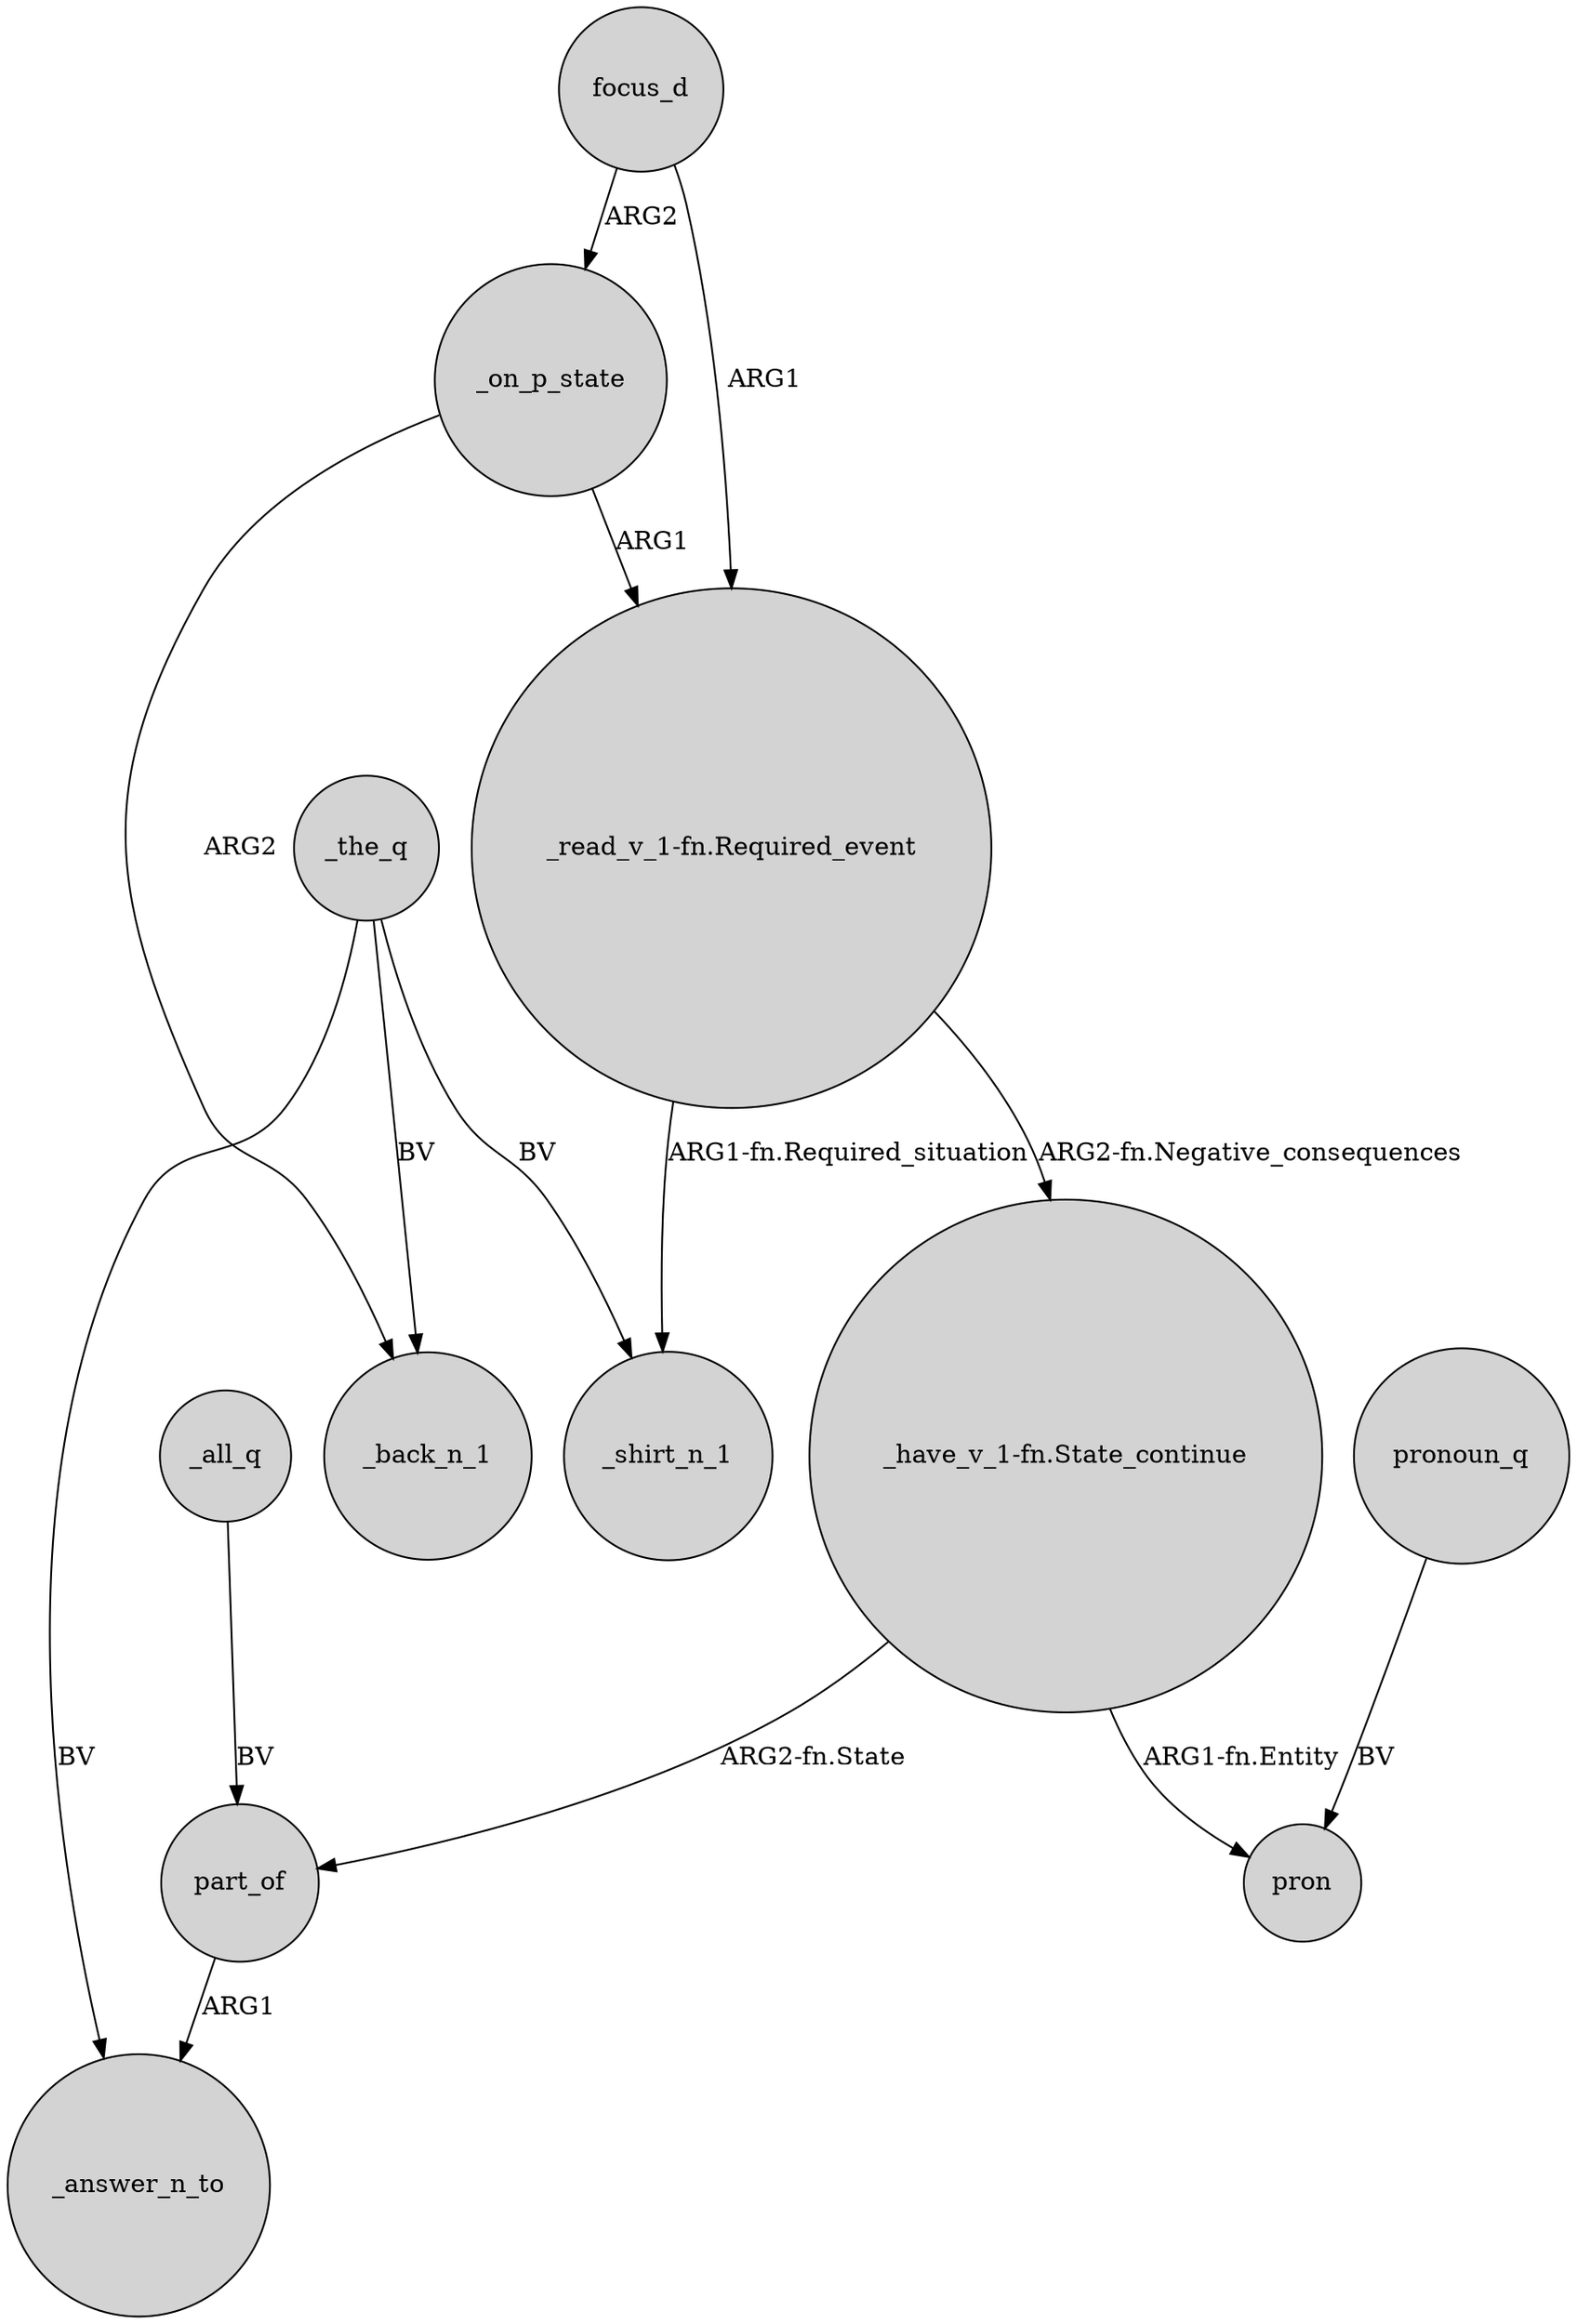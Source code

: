 digraph {
	node [shape=circle style=filled]
	"_have_v_1-fn.State_continue" -> part_of [label="ARG2-fn.State"]
	pronoun_q -> pron [label=BV]
	_all_q -> part_of [label=BV]
	_the_q -> _back_n_1 [label=BV]
	_the_q -> _answer_n_to [label=BV]
	part_of -> _answer_n_to [label=ARG1]
	focus_d -> "_read_v_1-fn.Required_event" [label=ARG1]
	"_read_v_1-fn.Required_event" -> "_have_v_1-fn.State_continue" [label="ARG2-fn.Negative_consequences"]
	focus_d -> _on_p_state [label=ARG2]
	"_have_v_1-fn.State_continue" -> pron [label="ARG1-fn.Entity"]
	"_read_v_1-fn.Required_event" -> _shirt_n_1 [label="ARG1-fn.Required_situation"]
	_on_p_state -> "_read_v_1-fn.Required_event" [label=ARG1]
	_on_p_state -> _back_n_1 [label=ARG2]
	_the_q -> _shirt_n_1 [label=BV]
}
